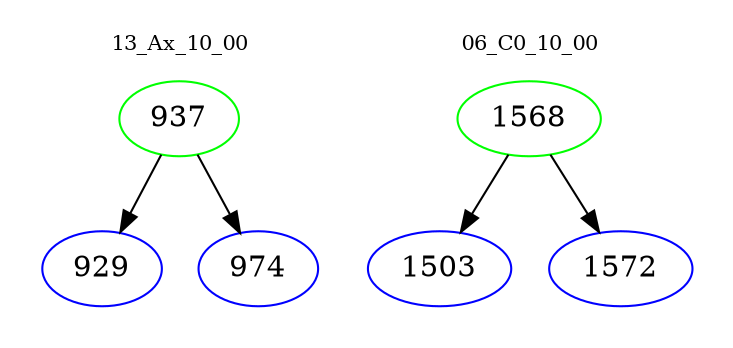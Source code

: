 digraph{
subgraph cluster_0 {
color = white
label = "13_Ax_10_00";
fontsize=10;
T0_937 [label="937", color="green"]
T0_937 -> T0_929 [color="black"]
T0_929 [label="929", color="blue"]
T0_937 -> T0_974 [color="black"]
T0_974 [label="974", color="blue"]
}
subgraph cluster_1 {
color = white
label = "06_C0_10_00";
fontsize=10;
T1_1568 [label="1568", color="green"]
T1_1568 -> T1_1503 [color="black"]
T1_1503 [label="1503", color="blue"]
T1_1568 -> T1_1572 [color="black"]
T1_1572 [label="1572", color="blue"]
}
}
